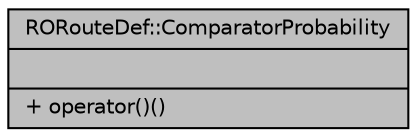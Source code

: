 digraph "RORouteDef::ComparatorProbability"
{
  edge [fontname="Helvetica",fontsize="10",labelfontname="Helvetica",labelfontsize="10"];
  node [fontname="Helvetica",fontsize="10",shape=record];
  Node1 [label="{RORouteDef::ComparatorProbability\n||+ operator()()\l}",height=0.2,width=0.4,color="black", fillcolor="grey75", style="filled", fontcolor="black"];
}
